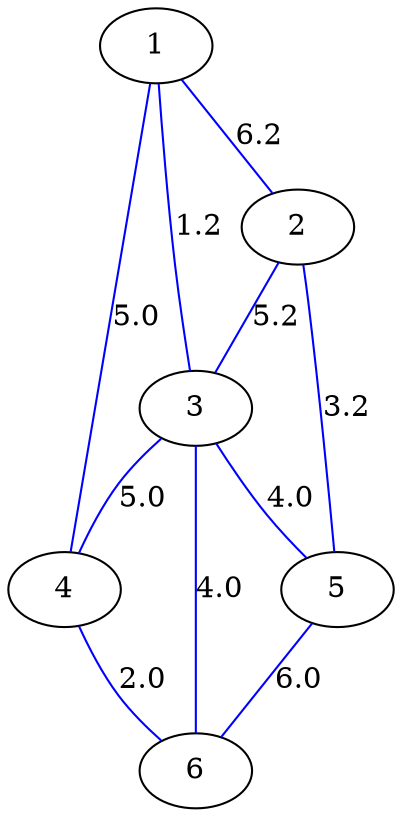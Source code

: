 ## Jagadeesh Vasudevamurthy ####
digraph g {
	 edge [dir=none, color=blue]
	  1 -> 2 [label = 6.2]
	  1 -> 3 [label = 1.2]
	  1 -> 4 [label = 5.0]
	  2 -> 3 [label = 5.2]
	  2 -> 5 [label = 3.2]
	  3 -> 4 [label = 5.0]
	  3 -> 5 [label = 4.0]
	  3 -> 6 [label = 4.0]
	  4 -> 6 [label = 2.0]
	  5 -> 6 [label = 6.0]
}